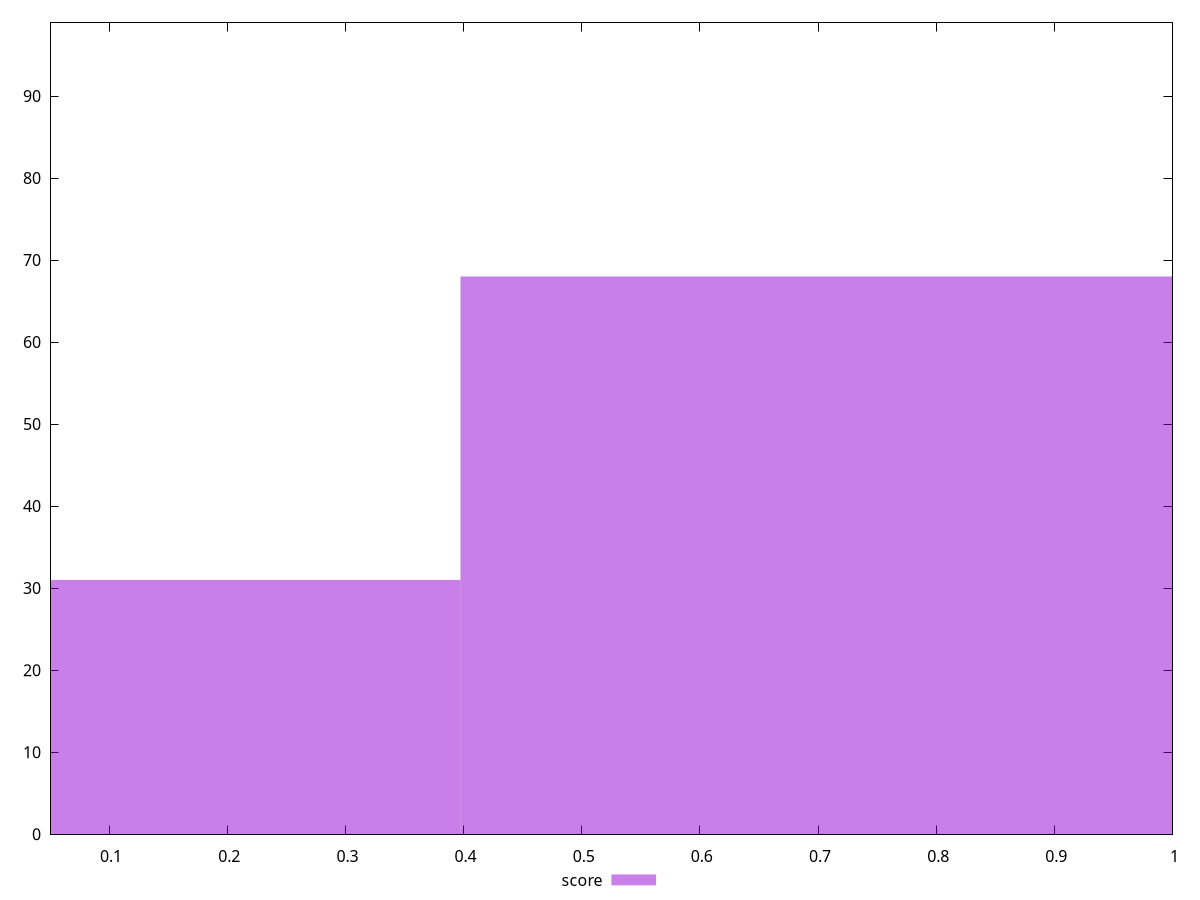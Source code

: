 reset

$score <<EOF
0 31
0.7948415359891675 68
EOF

set key outside below
set boxwidth 0.7948415359891675
set xrange [0.05:1]
set yrange [0:99]
set trange [0:99]
set style fill transparent solid 0.5 noborder
set terminal svg size 640, 490 enhanced background rgb 'white'
set output "reports/report_00027_2021-02-24T12-40-31.850Z/total-blocking-time/samples/card/score/histogram.svg"

plot $score title "score" with boxes

reset
